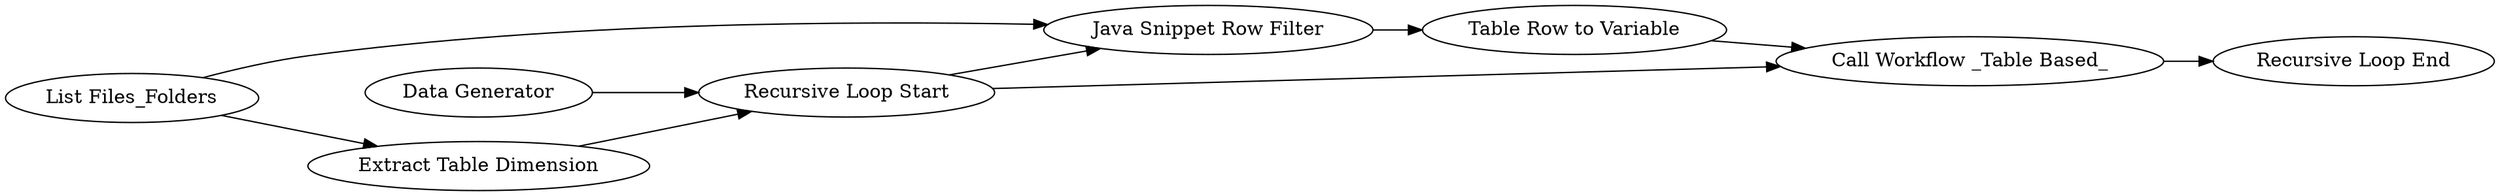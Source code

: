 digraph {
	1 -> 8
	1 -> 4
	4 -> 5
	3 -> 4
	8 -> 3
	5 -> 6
	2 -> 3
	6 -> 7
	3 -> 6
	5 [label="Table Row to Variable"]
	1 [label="List Files_Folders"]
	7 [label="Recursive Loop End"]
	4 [label="Java Snippet Row Filter"]
	8 [label="Extract Table Dimension"]
	6 [label="Call Workflow _Table Based_"]
	3 [label="Recursive Loop Start"]
	2 [label="Data Generator"]
	rankdir=LR
}
